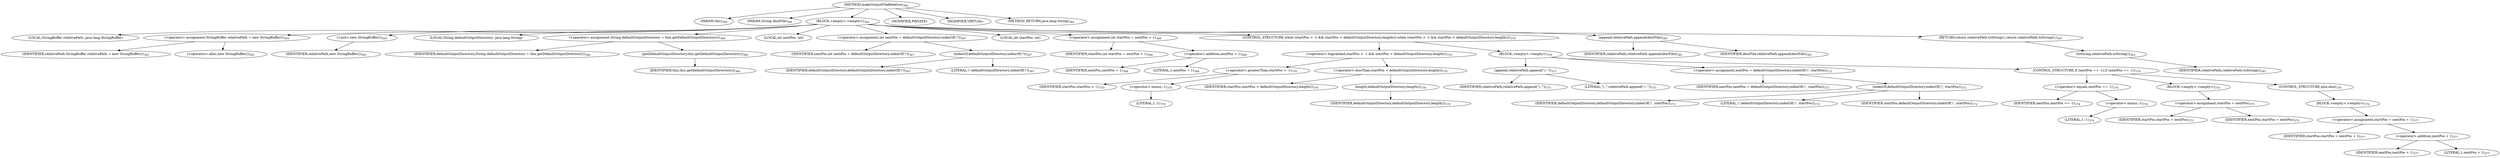 digraph "makeOutputFileRelative" {  
"949" [label = <(METHOD,makeOutputFileRelative)<SUB>364</SUB>> ]
"34" [label = <(PARAM,this)<SUB>364</SUB>> ]
"950" [label = <(PARAM,String destFile)<SUB>364</SUB>> ]
"951" [label = <(BLOCK,&lt;empty&gt;,&lt;empty&gt;)<SUB>364</SUB>> ]
"32" [label = <(LOCAL,StringBuffer relativePath: java.lang.StringBuffer)> ]
"952" [label = <(&lt;operator&gt;.assignment,StringBuffer relativePath = new StringBuffer())<SUB>365</SUB>> ]
"953" [label = <(IDENTIFIER,relativePath,StringBuffer relativePath = new StringBuffer())<SUB>365</SUB>> ]
"954" [label = <(&lt;operator&gt;.alloc,new StringBuffer())<SUB>365</SUB>> ]
"955" [label = <(&lt;init&gt;,new StringBuffer())<SUB>365</SUB>> ]
"31" [label = <(IDENTIFIER,relativePath,new StringBuffer())<SUB>365</SUB>> ]
"956" [label = <(LOCAL,String defaultOutputDirectory: java.lang.String)> ]
"957" [label = <(&lt;operator&gt;.assignment,String defaultOutputDirectory = this.getDefaultOutputDirectory())<SUB>366</SUB>> ]
"958" [label = <(IDENTIFIER,defaultOutputDirectory,String defaultOutputDirectory = this.getDefaultOutputDirectory())<SUB>366</SUB>> ]
"959" [label = <(getDefaultOutputDirectory,this.getDefaultOutputDirectory())<SUB>366</SUB>> ]
"33" [label = <(IDENTIFIER,this,this.getDefaultOutputDirectory())<SUB>366</SUB>> ]
"960" [label = <(LOCAL,int nextPos: int)> ]
"961" [label = <(&lt;operator&gt;.assignment,int nextPos = defaultOutputDirectory.indexOf('/'))<SUB>367</SUB>> ]
"962" [label = <(IDENTIFIER,nextPos,int nextPos = defaultOutputDirectory.indexOf('/'))<SUB>367</SUB>> ]
"963" [label = <(indexOf,defaultOutputDirectory.indexOf('/'))<SUB>367</SUB>> ]
"964" [label = <(IDENTIFIER,defaultOutputDirectory,defaultOutputDirectory.indexOf('/'))<SUB>367</SUB>> ]
"965" [label = <(LITERAL,'/',defaultOutputDirectory.indexOf('/'))<SUB>367</SUB>> ]
"966" [label = <(LOCAL,int startPos: int)> ]
"967" [label = <(&lt;operator&gt;.assignment,int startPos = nextPos + 1)<SUB>368</SUB>> ]
"968" [label = <(IDENTIFIER,startPos,int startPos = nextPos + 1)<SUB>368</SUB>> ]
"969" [label = <(&lt;operator&gt;.addition,nextPos + 1)<SUB>368</SUB>> ]
"970" [label = <(IDENTIFIER,nextPos,nextPos + 1)<SUB>368</SUB>> ]
"971" [label = <(LITERAL,1,nextPos + 1)<SUB>368</SUB>> ]
"972" [label = <(CONTROL_STRUCTURE,while (startPos &gt; -1 &amp;&amp; startPos &lt; defaultOutputDirectory.length()),while (startPos &gt; -1 &amp;&amp; startPos &lt; defaultOutputDirectory.length()))<SUB>370</SUB>> ]
"973" [label = <(&lt;operator&gt;.logicalAnd,startPos &gt; -1 &amp;&amp; startPos &lt; defaultOutputDirectory.length())<SUB>370</SUB>> ]
"974" [label = <(&lt;operator&gt;.greaterThan,startPos &gt; -1)<SUB>370</SUB>> ]
"975" [label = <(IDENTIFIER,startPos,startPos &gt; -1)<SUB>370</SUB>> ]
"976" [label = <(&lt;operator&gt;.minus,-1)<SUB>370</SUB>> ]
"977" [label = <(LITERAL,1,-1)<SUB>370</SUB>> ]
"978" [label = <(&lt;operator&gt;.lessThan,startPos &lt; defaultOutputDirectory.length())<SUB>370</SUB>> ]
"979" [label = <(IDENTIFIER,startPos,startPos &lt; defaultOutputDirectory.length())<SUB>370</SUB>> ]
"980" [label = <(length,defaultOutputDirectory.length())<SUB>370</SUB>> ]
"981" [label = <(IDENTIFIER,defaultOutputDirectory,defaultOutputDirectory.length())<SUB>370</SUB>> ]
"982" [label = <(BLOCK,&lt;empty&gt;,&lt;empty&gt;)<SUB>370</SUB>> ]
"983" [label = <(append,relativePath.append(&quot;/..&quot;))<SUB>371</SUB>> ]
"984" [label = <(IDENTIFIER,relativePath,relativePath.append(&quot;/..&quot;))<SUB>371</SUB>> ]
"985" [label = <(LITERAL,&quot;/..&quot;,relativePath.append(&quot;/..&quot;))<SUB>371</SUB>> ]
"986" [label = <(&lt;operator&gt;.assignment,nextPos = defaultOutputDirectory.indexOf('/', startPos))<SUB>372</SUB>> ]
"987" [label = <(IDENTIFIER,nextPos,nextPos = defaultOutputDirectory.indexOf('/', startPos))<SUB>372</SUB>> ]
"988" [label = <(indexOf,defaultOutputDirectory.indexOf('/', startPos))<SUB>372</SUB>> ]
"989" [label = <(IDENTIFIER,defaultOutputDirectory,defaultOutputDirectory.indexOf('/', startPos))<SUB>372</SUB>> ]
"990" [label = <(LITERAL,'/',defaultOutputDirectory.indexOf('/', startPos))<SUB>372</SUB>> ]
"991" [label = <(IDENTIFIER,startPos,defaultOutputDirectory.indexOf('/', startPos))<SUB>372</SUB>> ]
"992" [label = <(CONTROL_STRUCTURE,if (nextPos == -1),if (nextPos == -1))<SUB>374</SUB>> ]
"993" [label = <(&lt;operator&gt;.equals,nextPos == -1)<SUB>374</SUB>> ]
"994" [label = <(IDENTIFIER,nextPos,nextPos == -1)<SUB>374</SUB>> ]
"995" [label = <(&lt;operator&gt;.minus,-1)<SUB>374</SUB>> ]
"996" [label = <(LITERAL,1,-1)<SUB>374</SUB>> ]
"997" [label = <(BLOCK,&lt;empty&gt;,&lt;empty&gt;)<SUB>374</SUB>> ]
"998" [label = <(&lt;operator&gt;.assignment,startPos = nextPos)<SUB>375</SUB>> ]
"999" [label = <(IDENTIFIER,startPos,startPos = nextPos)<SUB>375</SUB>> ]
"1000" [label = <(IDENTIFIER,nextPos,startPos = nextPos)<SUB>375</SUB>> ]
"1001" [label = <(CONTROL_STRUCTURE,else,else)<SUB>376</SUB>> ]
"1002" [label = <(BLOCK,&lt;empty&gt;,&lt;empty&gt;)<SUB>376</SUB>> ]
"1003" [label = <(&lt;operator&gt;.assignment,startPos = nextPos + 1)<SUB>377</SUB>> ]
"1004" [label = <(IDENTIFIER,startPos,startPos = nextPos + 1)<SUB>377</SUB>> ]
"1005" [label = <(&lt;operator&gt;.addition,nextPos + 1)<SUB>377</SUB>> ]
"1006" [label = <(IDENTIFIER,nextPos,nextPos + 1)<SUB>377</SUB>> ]
"1007" [label = <(LITERAL,1,nextPos + 1)<SUB>377</SUB>> ]
"1008" [label = <(append,relativePath.append(destFile))<SUB>381</SUB>> ]
"1009" [label = <(IDENTIFIER,relativePath,relativePath.append(destFile))<SUB>381</SUB>> ]
"1010" [label = <(IDENTIFIER,destFile,relativePath.append(destFile))<SUB>381</SUB>> ]
"1011" [label = <(RETURN,return relativePath.toString();,return relativePath.toString();)<SUB>383</SUB>> ]
"1012" [label = <(toString,relativePath.toString())<SUB>383</SUB>> ]
"1013" [label = <(IDENTIFIER,relativePath,relativePath.toString())<SUB>383</SUB>> ]
"1014" [label = <(MODIFIER,PRIVATE)> ]
"1015" [label = <(MODIFIER,VIRTUAL)> ]
"1016" [label = <(METHOD_RETURN,java.lang.String)<SUB>364</SUB>> ]
  "949" -> "34" 
  "949" -> "950" 
  "949" -> "951" 
  "949" -> "1014" 
  "949" -> "1015" 
  "949" -> "1016" 
  "951" -> "32" 
  "951" -> "952" 
  "951" -> "955" 
  "951" -> "956" 
  "951" -> "957" 
  "951" -> "960" 
  "951" -> "961" 
  "951" -> "966" 
  "951" -> "967" 
  "951" -> "972" 
  "951" -> "1008" 
  "951" -> "1011" 
  "952" -> "953" 
  "952" -> "954" 
  "955" -> "31" 
  "957" -> "958" 
  "957" -> "959" 
  "959" -> "33" 
  "961" -> "962" 
  "961" -> "963" 
  "963" -> "964" 
  "963" -> "965" 
  "967" -> "968" 
  "967" -> "969" 
  "969" -> "970" 
  "969" -> "971" 
  "972" -> "973" 
  "972" -> "982" 
  "973" -> "974" 
  "973" -> "978" 
  "974" -> "975" 
  "974" -> "976" 
  "976" -> "977" 
  "978" -> "979" 
  "978" -> "980" 
  "980" -> "981" 
  "982" -> "983" 
  "982" -> "986" 
  "982" -> "992" 
  "983" -> "984" 
  "983" -> "985" 
  "986" -> "987" 
  "986" -> "988" 
  "988" -> "989" 
  "988" -> "990" 
  "988" -> "991" 
  "992" -> "993" 
  "992" -> "997" 
  "992" -> "1001" 
  "993" -> "994" 
  "993" -> "995" 
  "995" -> "996" 
  "997" -> "998" 
  "998" -> "999" 
  "998" -> "1000" 
  "1001" -> "1002" 
  "1002" -> "1003" 
  "1003" -> "1004" 
  "1003" -> "1005" 
  "1005" -> "1006" 
  "1005" -> "1007" 
  "1008" -> "1009" 
  "1008" -> "1010" 
  "1011" -> "1012" 
  "1012" -> "1013" 
}
